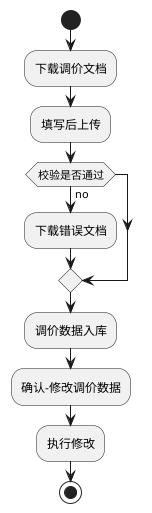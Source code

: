 @startuml
start
   :下载调价文档;
   :填写后上传;
   if(校验是否通过) then(no)
    :下载错误文档;
   endif;
   :调价数据入库;
   :确认-修改调价数据;
   :执行修改;
stop
@enduml